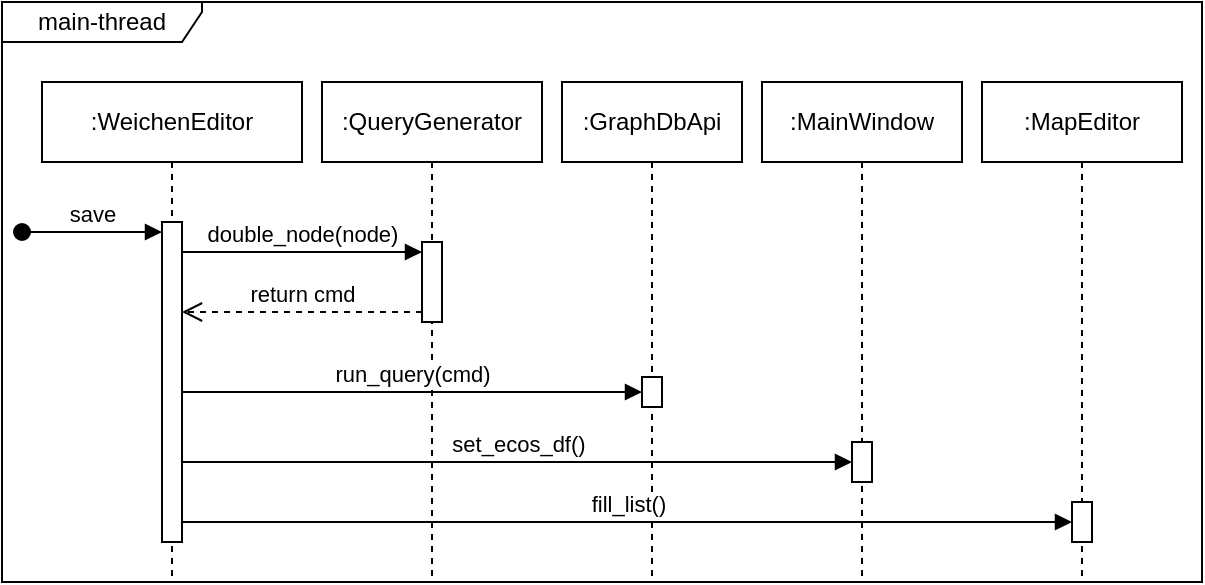 <mxfile version="23.1.5" type="github">
  <diagram name="Page-1" id="2YBvvXClWsGukQMizWep">
    <mxGraphModel dx="2298" dy="1103" grid="1" gridSize="10" guides="1" tooltips="1" connect="1" arrows="1" fold="1" page="1" pageScale="1" pageWidth="850" pageHeight="1100" math="0" shadow="0">
      <root>
        <mxCell id="0" />
        <mxCell id="1" parent="0" />
        <mxCell id="367FC9NpX3CUArkxd8OE-12" value=":WeichenEditor" style="shape=umlLifeline;perimeter=lifelinePerimeter;whiteSpace=wrap;html=1;container=1;dropTarget=0;collapsible=0;recursiveResize=0;outlineConnect=0;portConstraint=eastwest;newEdgeStyle={&quot;curved&quot;:0,&quot;rounded&quot;:0};" parent="1" vertex="1">
          <mxGeometry x="40" y="50" width="130" height="250" as="geometry" />
        </mxCell>
        <mxCell id="367FC9NpX3CUArkxd8OE-4" value="" style="html=1;points=[[0,0,0,0,5],[0,1,0,0,-5],[1,0,0,0,5],[1,1,0,0,-5]];perimeter=orthogonalPerimeter;outlineConnect=0;targetShapes=umlLifeline;portConstraint=eastwest;newEdgeStyle={&quot;curved&quot;:0,&quot;rounded&quot;:0};" parent="367FC9NpX3CUArkxd8OE-12" vertex="1">
          <mxGeometry x="60" y="70" width="10" height="160" as="geometry" />
        </mxCell>
        <mxCell id="367FC9NpX3CUArkxd8OE-5" value="save" style="html=1;verticalAlign=bottom;startArrow=oval;endArrow=block;startSize=8;curved=0;rounded=0;entryX=0;entryY=0;entryDx=0;entryDy=5;" parent="367FC9NpX3CUArkxd8OE-12" target="367FC9NpX3CUArkxd8OE-4" edge="1">
          <mxGeometry relative="1" as="geometry">
            <mxPoint x="-10" y="75" as="sourcePoint" />
          </mxGeometry>
        </mxCell>
        <mxCell id="367FC9NpX3CUArkxd8OE-16" value=":QueryGenerator" style="shape=umlLifeline;perimeter=lifelinePerimeter;whiteSpace=wrap;html=1;container=1;dropTarget=0;collapsible=0;recursiveResize=0;outlineConnect=0;portConstraint=eastwest;newEdgeStyle={&quot;curved&quot;:0,&quot;rounded&quot;:0};" parent="1" vertex="1">
          <mxGeometry x="180" y="50" width="110" height="250" as="geometry" />
        </mxCell>
        <mxCell id="367FC9NpX3CUArkxd8OE-18" value="" style="html=1;points=[[0,0,0,0,5],[0,1,0,0,-5],[1,0,0,0,5],[1,1,0,0,-5]];perimeter=orthogonalPerimeter;outlineConnect=0;targetShapes=umlLifeline;portConstraint=eastwest;newEdgeStyle={&quot;curved&quot;:0,&quot;rounded&quot;:0};" parent="367FC9NpX3CUArkxd8OE-16" vertex="1">
          <mxGeometry x="50" y="80" width="10" height="40" as="geometry" />
        </mxCell>
        <mxCell id="367FC9NpX3CUArkxd8OE-19" value="double_node(node)" style="html=1;verticalAlign=bottom;endArrow=block;curved=0;rounded=0;entryX=0;entryY=0;entryDx=0;entryDy=5;" parent="1" source="367FC9NpX3CUArkxd8OE-4" target="367FC9NpX3CUArkxd8OE-18" edge="1">
          <mxGeometry relative="1" as="geometry">
            <mxPoint x="260" y="195" as="sourcePoint" />
          </mxGeometry>
        </mxCell>
        <mxCell id="367FC9NpX3CUArkxd8OE-20" value="return cmd" style="html=1;verticalAlign=bottom;endArrow=open;dashed=1;endSize=8;curved=0;rounded=0;exitX=0;exitY=1;exitDx=0;exitDy=-5;" parent="1" source="367FC9NpX3CUArkxd8OE-18" target="367FC9NpX3CUArkxd8OE-4" edge="1">
          <mxGeometry relative="1" as="geometry">
            <mxPoint x="120" y="205" as="targetPoint" />
          </mxGeometry>
        </mxCell>
        <mxCell id="367FC9NpX3CUArkxd8OE-21" value=":GraphDbApi" style="shape=umlLifeline;perimeter=lifelinePerimeter;whiteSpace=wrap;html=1;container=1;dropTarget=0;collapsible=0;recursiveResize=0;outlineConnect=0;portConstraint=eastwest;newEdgeStyle={&quot;curved&quot;:0,&quot;rounded&quot;:0};" parent="1" vertex="1">
          <mxGeometry x="300" y="50" width="90" height="250" as="geometry" />
        </mxCell>
        <mxCell id="367FC9NpX3CUArkxd8OE-23" value="" style="html=1;points=[[0,0,0,0,5],[0,1,0,0,-5],[1,0,0,0,5],[1,1,0,0,-5]];perimeter=orthogonalPerimeter;outlineConnect=0;targetShapes=umlLifeline;portConstraint=eastwest;newEdgeStyle={&quot;curved&quot;:0,&quot;rounded&quot;:0};" parent="367FC9NpX3CUArkxd8OE-21" vertex="1">
          <mxGeometry x="40" y="147.5" width="10" height="15" as="geometry" />
        </mxCell>
        <mxCell id="367FC9NpX3CUArkxd8OE-24" value="run_query(cmd)" style="html=1;verticalAlign=bottom;endArrow=block;curved=0;rounded=0;" parent="1" source="367FC9NpX3CUArkxd8OE-4" target="367FC9NpX3CUArkxd8OE-23" edge="1">
          <mxGeometry relative="1" as="geometry">
            <mxPoint x="110" y="305" as="sourcePoint" />
            <mxPoint x="330" y="200" as="targetPoint" />
            <Array as="points">
              <mxPoint x="230" y="205" />
            </Array>
            <mxPoint as="offset" />
          </mxGeometry>
        </mxCell>
        <mxCell id="367FC9NpX3CUArkxd8OE-26" value=":MainWindow" style="shape=umlLifeline;perimeter=lifelinePerimeter;whiteSpace=wrap;html=1;container=1;dropTarget=0;collapsible=0;recursiveResize=0;outlineConnect=0;portConstraint=eastwest;newEdgeStyle={&quot;curved&quot;:0,&quot;rounded&quot;:0};" parent="1" vertex="1">
          <mxGeometry x="400" y="50" width="100" height="250" as="geometry" />
        </mxCell>
        <mxCell id="367FC9NpX3CUArkxd8OE-27" value="" style="html=1;points=[[0,0,0,0,5],[0,1,0,0,-5],[1,0,0,0,5],[1,1,0,0,-5]];perimeter=orthogonalPerimeter;outlineConnect=0;targetShapes=umlLifeline;portConstraint=eastwest;newEdgeStyle={&quot;curved&quot;:0,&quot;rounded&quot;:0};" parent="367FC9NpX3CUArkxd8OE-26" vertex="1">
          <mxGeometry x="45" y="180" width="10" height="20" as="geometry" />
        </mxCell>
        <mxCell id="367FC9NpX3CUArkxd8OE-28" value="set_ecos_df()" style="html=1;verticalAlign=bottom;endArrow=block;curved=0;rounded=0;" parent="1" source="367FC9NpX3CUArkxd8OE-4" target="367FC9NpX3CUArkxd8OE-27" edge="1">
          <mxGeometry relative="1" as="geometry">
            <mxPoint x="375" y="285" as="sourcePoint" />
            <Array as="points">
              <mxPoint x="290" y="240" />
            </Array>
          </mxGeometry>
        </mxCell>
        <mxCell id="367FC9NpX3CUArkxd8OE-33" value=":MapEditor" style="shape=umlLifeline;perimeter=lifelinePerimeter;whiteSpace=wrap;html=1;container=1;dropTarget=0;collapsible=0;recursiveResize=0;outlineConnect=0;portConstraint=eastwest;newEdgeStyle={&quot;curved&quot;:0,&quot;rounded&quot;:0};" parent="1" vertex="1">
          <mxGeometry x="510" y="50" width="100" height="250" as="geometry" />
        </mxCell>
        <mxCell id="367FC9NpX3CUArkxd8OE-34" value="" style="html=1;points=[[0,0,0,0,5],[0,1,0,0,-5],[1,0,0,0,5],[1,1,0,0,-5]];perimeter=orthogonalPerimeter;outlineConnect=0;targetShapes=umlLifeline;portConstraint=eastwest;newEdgeStyle={&quot;curved&quot;:0,&quot;rounded&quot;:0};" parent="367FC9NpX3CUArkxd8OE-33" vertex="1">
          <mxGeometry x="45" y="210" width="10" height="20" as="geometry" />
        </mxCell>
        <mxCell id="367FC9NpX3CUArkxd8OE-35" value="fill_list()" style="html=1;verticalAlign=bottom;endArrow=block;curved=0;rounded=0;" parent="1" source="367FC9NpX3CUArkxd8OE-4" target="367FC9NpX3CUArkxd8OE-34" edge="1">
          <mxGeometry relative="1" as="geometry">
            <mxPoint x="485" y="425" as="sourcePoint" />
            <Array as="points">
              <mxPoint x="330" y="270" />
            </Array>
          </mxGeometry>
        </mxCell>
        <mxCell id="DQ4ekv_PlY6zQvFZz4qL-1" value="main-thread" style="shape=umlFrame;whiteSpace=wrap;html=1;pointerEvents=0;width=100;height=20;" vertex="1" parent="1">
          <mxGeometry x="20" y="10" width="600" height="290" as="geometry" />
        </mxCell>
      </root>
    </mxGraphModel>
  </diagram>
</mxfile>
